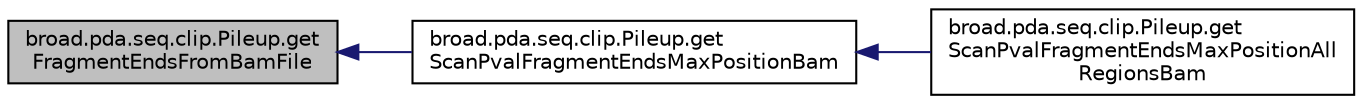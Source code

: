 digraph "broad.pda.seq.clip.Pileup.getFragmentEndsFromBamFile"
{
  edge [fontname="Helvetica",fontsize="10",labelfontname="Helvetica",labelfontsize="10"];
  node [fontname="Helvetica",fontsize="10",shape=record];
  rankdir="LR";
  Node1 [label="broad.pda.seq.clip.Pileup.get\lFragmentEndsFromBamFile",height=0.2,width=0.4,color="black", fillcolor="grey75", style="filled" fontcolor="black"];
  Node1 -> Node2 [dir="back",color="midnightblue",fontsize="10",style="solid"];
  Node2 [label="broad.pda.seq.clip.Pileup.get\lScanPvalFragmentEndsMaxPositionBam",height=0.2,width=0.4,color="black", fillcolor="white", style="filled",URL="$classbroad_1_1pda_1_1seq_1_1clip_1_1_pileup.html#af7726e161df33f1675b770110193078f"];
  Node2 -> Node3 [dir="back",color="midnightblue",fontsize="10",style="solid"];
  Node3 [label="broad.pda.seq.clip.Pileup.get\lScanPvalFragmentEndsMaxPositionAll\lRegionsBam",height=0.2,width=0.4,color="black", fillcolor="white", style="filled",URL="$classbroad_1_1pda_1_1seq_1_1clip_1_1_pileup.html#a75369d564eda2373e41b0fd60451fda8"];
}
